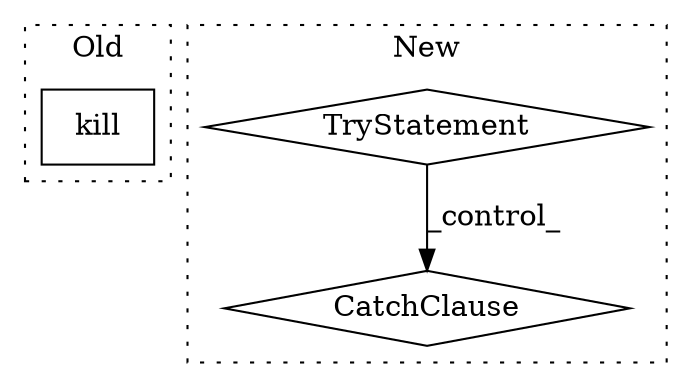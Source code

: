 digraph G {
subgraph cluster0 {
1 [label="kill" a="32" s="16653,16673" l="5,1" shape="box"];
label = "Old";
style="dotted";
}
subgraph cluster1 {
2 [label="TryStatement" a="54" s="17680" l="4" shape="diamond"];
3 [label="CatchClause" a="12" s="17924,17960" l="15,2" shape="diamond"];
label = "New";
style="dotted";
}
2 -> 3 [label="_control_"];
}
